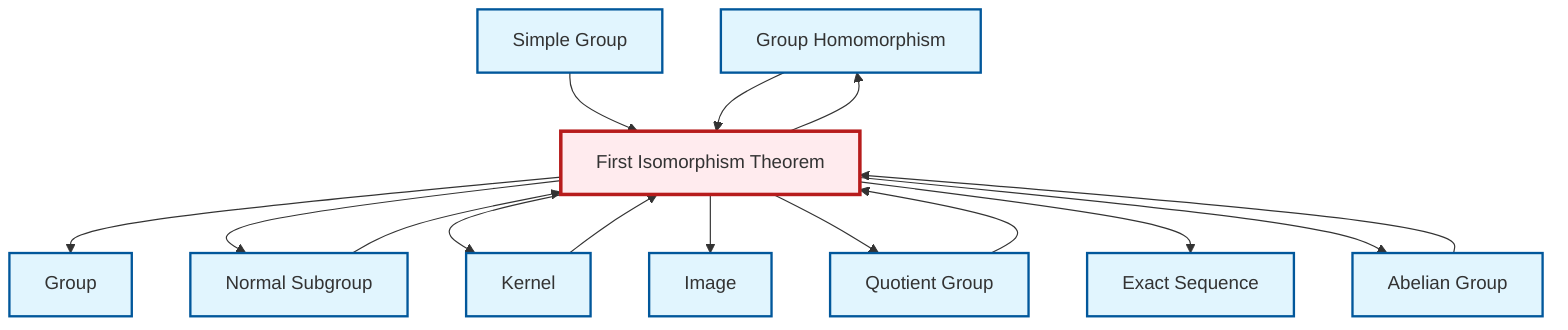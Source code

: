 graph TD
    classDef definition fill:#e1f5fe,stroke:#01579b,stroke-width:2px
    classDef theorem fill:#f3e5f5,stroke:#4a148c,stroke-width:2px
    classDef axiom fill:#fff3e0,stroke:#e65100,stroke-width:2px
    classDef example fill:#e8f5e9,stroke:#1b5e20,stroke-width:2px
    classDef current fill:#ffebee,stroke:#b71c1c,stroke-width:3px
    def-homomorphism["Group Homomorphism"]:::definition
    def-kernel["Kernel"]:::definition
    def-abelian-group["Abelian Group"]:::definition
    def-exact-sequence["Exact Sequence"]:::definition
    thm-first-isomorphism["First Isomorphism Theorem"]:::theorem
    def-image["Image"]:::definition
    def-group["Group"]:::definition
    def-normal-subgroup["Normal Subgroup"]:::definition
    def-quotient-group["Quotient Group"]:::definition
    def-simple-group["Simple Group"]:::definition
    thm-first-isomorphism --> def-group
    def-quotient-group --> thm-first-isomorphism
    thm-first-isomorphism --> def-normal-subgroup
    thm-first-isomorphism --> def-kernel
    def-abelian-group --> thm-first-isomorphism
    def-simple-group --> thm-first-isomorphism
    thm-first-isomorphism --> def-image
    thm-first-isomorphism --> def-quotient-group
    thm-first-isomorphism --> def-homomorphism
    thm-first-isomorphism --> def-exact-sequence
    thm-first-isomorphism --> def-abelian-group
    def-homomorphism --> thm-first-isomorphism
    def-kernel --> thm-first-isomorphism
    def-normal-subgroup --> thm-first-isomorphism
    class thm-first-isomorphism current